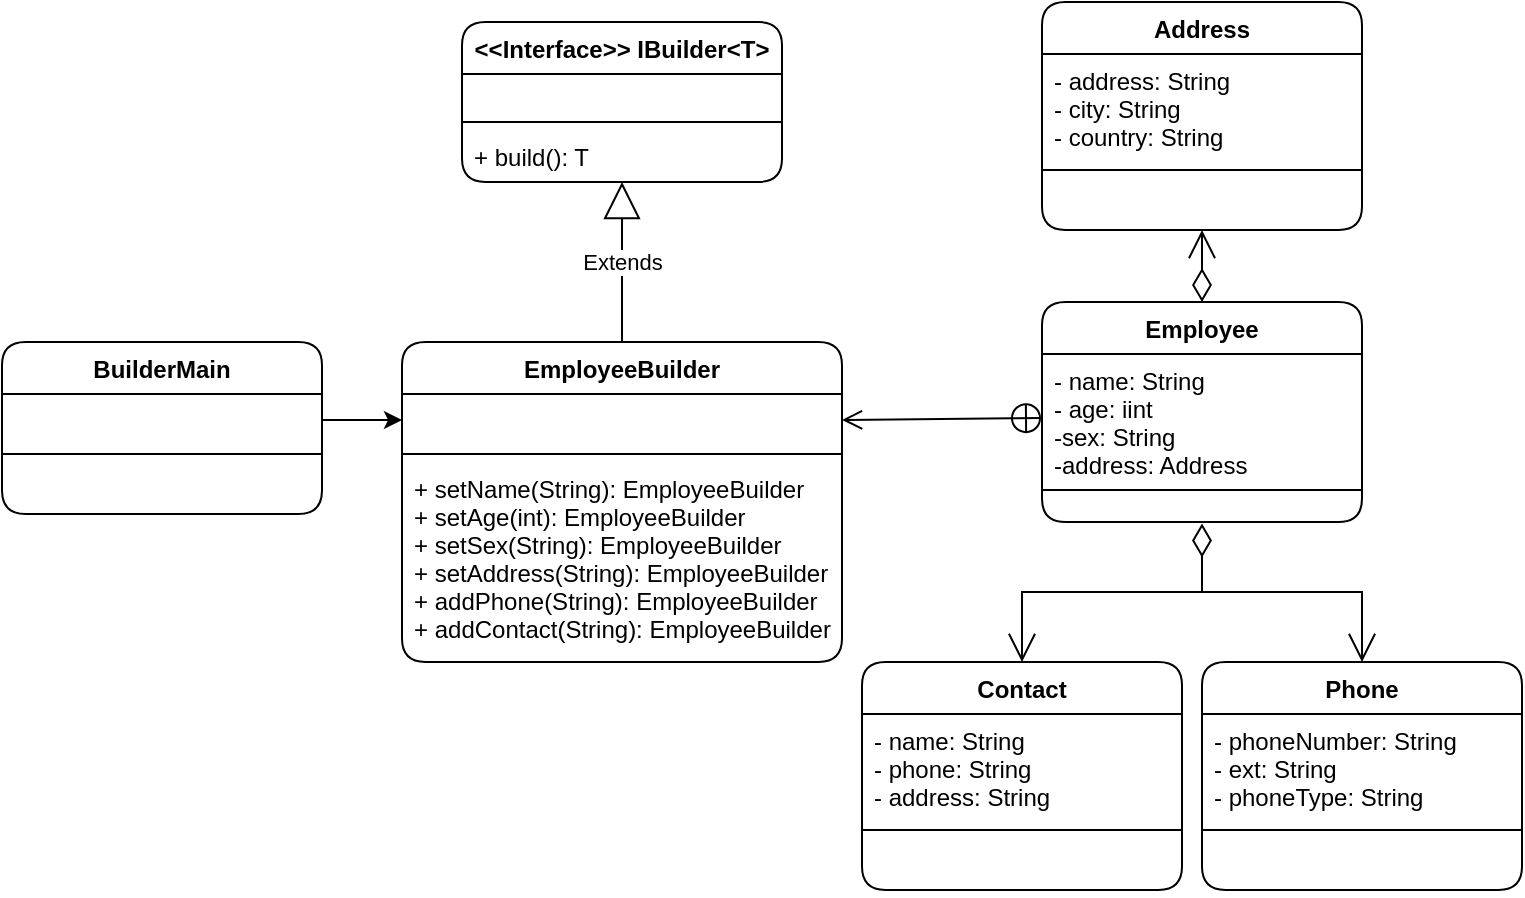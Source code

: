 <mxfile version="20.5.2"><diagram id="8zTauLHyc2PI2V_QoH9X" name="Página-1"><mxGraphModel dx="1381" dy="764" grid="1" gridSize="10" guides="1" tooltips="1" connect="1" arrows="1" fold="1" page="1" pageScale="1" pageWidth="827" pageHeight="1169" math="0" shadow="0"><root><mxCell id="0"/><mxCell id="1" parent="0"/><mxCell id="E_Po-si41CTZXE4ne17l-1" value="BuilderMain" style="swimlane;fontStyle=1;align=center;verticalAlign=top;childLayout=stackLayout;horizontal=1;startSize=26;horizontalStack=0;resizeParent=1;resizeParentMax=0;resizeLast=0;collapsible=1;marginBottom=0;rounded=1;" parent="1" vertex="1"><mxGeometry x="40" y="280" width="160" height="86" as="geometry"/></mxCell><mxCell id="E_Po-si41CTZXE4ne17l-2" value=" " style="text;strokeColor=none;fillColor=none;align=left;verticalAlign=top;spacingLeft=4;spacingRight=4;overflow=hidden;rotatable=0;points=[[0,0.5],[1,0.5]];portConstraint=eastwest;" parent="E_Po-si41CTZXE4ne17l-1" vertex="1"><mxGeometry y="26" width="160" height="26" as="geometry"/></mxCell><mxCell id="E_Po-si41CTZXE4ne17l-3" value="" style="line;strokeWidth=1;fillColor=none;align=left;verticalAlign=middle;spacingTop=-1;spacingLeft=3;spacingRight=3;rotatable=0;labelPosition=right;points=[];portConstraint=eastwest;strokeColor=inherit;" parent="E_Po-si41CTZXE4ne17l-1" vertex="1"><mxGeometry y="52" width="160" height="8" as="geometry"/></mxCell><mxCell id="E_Po-si41CTZXE4ne17l-4" value=" " style="text;strokeColor=none;fillColor=none;align=left;verticalAlign=top;spacingLeft=4;spacingRight=4;overflow=hidden;rotatable=0;points=[[0,0.5],[1,0.5]];portConstraint=eastwest;" parent="E_Po-si41CTZXE4ne17l-1" vertex="1"><mxGeometry y="60" width="160" height="26" as="geometry"/></mxCell><mxCell id="E_Po-si41CTZXE4ne17l-5" value="EmployeeBuilder" style="swimlane;fontStyle=1;align=center;verticalAlign=top;childLayout=stackLayout;horizontal=1;startSize=26;horizontalStack=0;resizeParent=1;resizeParentMax=0;resizeLast=0;collapsible=1;marginBottom=0;rounded=1;" parent="1" vertex="1"><mxGeometry x="240" y="280" width="220" height="160" as="geometry"/></mxCell><mxCell id="E_Po-si41CTZXE4ne17l-6" value=" " style="text;strokeColor=none;fillColor=none;align=left;verticalAlign=top;spacingLeft=4;spacingRight=4;overflow=hidden;rotatable=0;points=[[0,0.5],[1,0.5]];portConstraint=eastwest;rounded=1;" parent="E_Po-si41CTZXE4ne17l-5" vertex="1"><mxGeometry y="26" width="220" height="26" as="geometry"/></mxCell><mxCell id="E_Po-si41CTZXE4ne17l-7" value="" style="line;strokeWidth=1;fillColor=none;align=left;verticalAlign=middle;spacingTop=-1;spacingLeft=3;spacingRight=3;rotatable=0;labelPosition=right;points=[];portConstraint=eastwest;strokeColor=inherit;rounded=1;" parent="E_Po-si41CTZXE4ne17l-5" vertex="1"><mxGeometry y="52" width="220" height="8" as="geometry"/></mxCell><mxCell id="E_Po-si41CTZXE4ne17l-8" value="+ setName(String): EmployeeBuilder&#10;+ setAge(int): EmployeeBuilder&#10;+ setSex(String): EmployeeBuilder&#10;+ setAddress(String): EmployeeBuilder&#10;+ addPhone(String): EmployeeBuilder&#10;+ addContact(String): EmployeeBuilder" style="text;strokeColor=none;fillColor=none;align=left;verticalAlign=top;spacingLeft=4;spacingRight=4;overflow=hidden;rotatable=0;points=[[0,0.5],[1,0.5]];portConstraint=eastwest;rounded=1;" parent="E_Po-si41CTZXE4ne17l-5" vertex="1"><mxGeometry y="60" width="220" height="100" as="geometry"/></mxCell><mxCell id="E_Po-si41CTZXE4ne17l-9" value="Employee" style="swimlane;fontStyle=1;align=center;verticalAlign=top;childLayout=stackLayout;horizontal=1;startSize=26;horizontalStack=0;resizeParent=1;resizeParentMax=0;resizeLast=0;collapsible=1;marginBottom=0;rounded=1;" parent="1" vertex="1"><mxGeometry x="560" y="260" width="160" height="110" as="geometry"/></mxCell><mxCell id="E_Po-si41CTZXE4ne17l-10" value="- name: String&#10;- age: iint&#10;-sex: String&#10;-address: Address" style="text;strokeColor=none;fillColor=none;align=left;verticalAlign=top;spacingLeft=4;spacingRight=4;overflow=hidden;rotatable=0;points=[[0,0.5],[1,0.5]];portConstraint=eastwest;rounded=1;" parent="E_Po-si41CTZXE4ne17l-9" vertex="1"><mxGeometry y="26" width="160" height="64" as="geometry"/></mxCell><mxCell id="E_Po-si41CTZXE4ne17l-11" value="" style="line;strokeWidth=1;fillColor=none;align=left;verticalAlign=middle;spacingTop=-1;spacingLeft=3;spacingRight=3;rotatable=0;labelPosition=right;points=[];portConstraint=eastwest;strokeColor=inherit;rounded=1;" parent="E_Po-si41CTZXE4ne17l-9" vertex="1"><mxGeometry y="90" width="160" height="8" as="geometry"/></mxCell><mxCell id="E_Po-si41CTZXE4ne17l-12" value=" " style="text;strokeColor=none;fillColor=none;align=left;verticalAlign=top;spacingLeft=4;spacingRight=4;overflow=hidden;rotatable=0;points=[[0,0.5],[1,0.5]];portConstraint=eastwest;rounded=1;" parent="E_Po-si41CTZXE4ne17l-9" vertex="1"><mxGeometry y="98" width="160" height="12" as="geometry"/></mxCell><mxCell id="E_Po-si41CTZXE4ne17l-13" value="Contact" style="swimlane;fontStyle=1;align=center;verticalAlign=top;childLayout=stackLayout;horizontal=1;startSize=26;horizontalStack=0;resizeParent=1;resizeParentMax=0;resizeLast=0;collapsible=1;marginBottom=0;rounded=1;" parent="1" vertex="1"><mxGeometry x="470" y="440" width="160" height="114" as="geometry"/></mxCell><mxCell id="E_Po-si41CTZXE4ne17l-14" value="- name: String&#10;- phone: String&#10;- address: String" style="text;strokeColor=none;fillColor=none;align=left;verticalAlign=top;spacingLeft=4;spacingRight=4;overflow=hidden;rotatable=0;points=[[0,0.5],[1,0.5]];portConstraint=eastwest;rounded=1;" parent="E_Po-si41CTZXE4ne17l-13" vertex="1"><mxGeometry y="26" width="160" height="54" as="geometry"/></mxCell><mxCell id="E_Po-si41CTZXE4ne17l-15" value="" style="line;strokeWidth=1;fillColor=none;align=left;verticalAlign=middle;spacingTop=-1;spacingLeft=3;spacingRight=3;rotatable=0;labelPosition=right;points=[];portConstraint=eastwest;strokeColor=inherit;rounded=1;" parent="E_Po-si41CTZXE4ne17l-13" vertex="1"><mxGeometry y="80" width="160" height="8" as="geometry"/></mxCell><mxCell id="E_Po-si41CTZXE4ne17l-16" value=" " style="text;strokeColor=none;fillColor=none;align=left;verticalAlign=top;spacingLeft=4;spacingRight=4;overflow=hidden;rotatable=0;points=[[0,0.5],[1,0.5]];portConstraint=eastwest;rounded=1;" parent="E_Po-si41CTZXE4ne17l-13" vertex="1"><mxGeometry y="88" width="160" height="26" as="geometry"/></mxCell><mxCell id="E_Po-si41CTZXE4ne17l-17" value="Phone" style="swimlane;fontStyle=1;align=center;verticalAlign=top;childLayout=stackLayout;horizontal=1;startSize=26;horizontalStack=0;resizeParent=1;resizeParentMax=0;resizeLast=0;collapsible=1;marginBottom=0;rounded=1;" parent="1" vertex="1"><mxGeometry x="640" y="440" width="160" height="114" as="geometry"/></mxCell><mxCell id="E_Po-si41CTZXE4ne17l-18" value="- phoneNumber: String&#10;- ext: String&#10;- phoneType: String" style="text;strokeColor=none;fillColor=none;align=left;verticalAlign=top;spacingLeft=4;spacingRight=4;overflow=hidden;rotatable=0;points=[[0,0.5],[1,0.5]];portConstraint=eastwest;rounded=1;" parent="E_Po-si41CTZXE4ne17l-17" vertex="1"><mxGeometry y="26" width="160" height="54" as="geometry"/></mxCell><mxCell id="E_Po-si41CTZXE4ne17l-19" value="" style="line;strokeWidth=1;fillColor=none;align=left;verticalAlign=middle;spacingTop=-1;spacingLeft=3;spacingRight=3;rotatable=0;labelPosition=right;points=[];portConstraint=eastwest;strokeColor=inherit;rounded=1;" parent="E_Po-si41CTZXE4ne17l-17" vertex="1"><mxGeometry y="80" width="160" height="8" as="geometry"/></mxCell><mxCell id="E_Po-si41CTZXE4ne17l-20" value=" " style="text;strokeColor=none;fillColor=none;align=left;verticalAlign=top;spacingLeft=4;spacingRight=4;overflow=hidden;rotatable=0;points=[[0,0.5],[1,0.5]];portConstraint=eastwest;rounded=1;" parent="E_Po-si41CTZXE4ne17l-17" vertex="1"><mxGeometry y="88" width="160" height="26" as="geometry"/></mxCell><mxCell id="E_Po-si41CTZXE4ne17l-21" value="Address" style="swimlane;fontStyle=1;align=center;verticalAlign=top;childLayout=stackLayout;horizontal=1;startSize=26;horizontalStack=0;resizeParent=1;resizeParentMax=0;resizeLast=0;collapsible=1;marginBottom=0;rounded=1;" parent="1" vertex="1"><mxGeometry x="560" y="110" width="160" height="114" as="geometry"/></mxCell><mxCell id="E_Po-si41CTZXE4ne17l-22" value="- address: String&#10;- city: String&#10;- country: String" style="text;strokeColor=none;fillColor=none;align=left;verticalAlign=top;spacingLeft=4;spacingRight=4;overflow=hidden;rotatable=0;points=[[0,0.5],[1,0.5]];portConstraint=eastwest;rounded=1;" parent="E_Po-si41CTZXE4ne17l-21" vertex="1"><mxGeometry y="26" width="160" height="54" as="geometry"/></mxCell><mxCell id="E_Po-si41CTZXE4ne17l-23" value="" style="line;strokeWidth=1;fillColor=none;align=left;verticalAlign=middle;spacingTop=-1;spacingLeft=3;spacingRight=3;rotatable=0;labelPosition=right;points=[];portConstraint=eastwest;strokeColor=inherit;rounded=1;" parent="E_Po-si41CTZXE4ne17l-21" vertex="1"><mxGeometry y="80" width="160" height="8" as="geometry"/></mxCell><mxCell id="E_Po-si41CTZXE4ne17l-24" value=" " style="text;strokeColor=none;fillColor=none;align=left;verticalAlign=top;spacingLeft=4;spacingRight=4;overflow=hidden;rotatable=0;points=[[0,0.5],[1,0.5]];portConstraint=eastwest;rounded=1;" parent="E_Po-si41CTZXE4ne17l-21" vertex="1"><mxGeometry y="88" width="160" height="26" as="geometry"/></mxCell><mxCell id="E_Po-si41CTZXE4ne17l-25" value="&lt;&lt;Interface&gt;&gt; IBuilder&lt;T&gt;" style="swimlane;fontStyle=1;align=center;verticalAlign=top;childLayout=stackLayout;horizontal=1;startSize=26;horizontalStack=0;resizeParent=1;resizeParentMax=0;resizeLast=0;collapsible=1;marginBottom=0;rounded=1;" parent="1" vertex="1"><mxGeometry x="270" y="120" width="160" height="80" as="geometry"/></mxCell><mxCell id="E_Po-si41CTZXE4ne17l-26" value=" " style="text;strokeColor=none;fillColor=none;align=left;verticalAlign=top;spacingLeft=4;spacingRight=4;overflow=hidden;rotatable=0;points=[[0,0.5],[1,0.5]];portConstraint=eastwest;rounded=1;" parent="E_Po-si41CTZXE4ne17l-25" vertex="1"><mxGeometry y="26" width="160" height="20" as="geometry"/></mxCell><mxCell id="E_Po-si41CTZXE4ne17l-27" value="" style="line;strokeWidth=1;fillColor=none;align=left;verticalAlign=middle;spacingTop=-1;spacingLeft=3;spacingRight=3;rotatable=0;labelPosition=right;points=[];portConstraint=eastwest;strokeColor=inherit;rounded=1;" parent="E_Po-si41CTZXE4ne17l-25" vertex="1"><mxGeometry y="46" width="160" height="8" as="geometry"/></mxCell><mxCell id="E_Po-si41CTZXE4ne17l-28" value="+ build(): T" style="text;strokeColor=none;fillColor=none;align=left;verticalAlign=top;spacingLeft=4;spacingRight=4;overflow=hidden;rotatable=0;points=[[0,0.5],[1,0.5]];portConstraint=eastwest;rounded=1;" parent="E_Po-si41CTZXE4ne17l-25" vertex="1"><mxGeometry y="54" width="160" height="26" as="geometry"/></mxCell><mxCell id="E_Po-si41CTZXE4ne17l-29" value="" style="endArrow=classic;html=1;rounded=0;exitX=1;exitY=0.5;exitDx=0;exitDy=0;entryX=0;entryY=0.5;entryDx=0;entryDy=0;" parent="1" source="E_Po-si41CTZXE4ne17l-2" target="E_Po-si41CTZXE4ne17l-6" edge="1"><mxGeometry width="50" height="50" relative="1" as="geometry"><mxPoint x="190" y="274" as="sourcePoint"/><mxPoint x="230" y="310" as="targetPoint"/></mxGeometry></mxCell><mxCell id="E_Po-si41CTZXE4ne17l-30" value="" style="endArrow=open;startArrow=circlePlus;endFill=0;startFill=0;endSize=8;html=1;rounded=0;exitX=0;exitY=0.5;exitDx=0;exitDy=0;entryX=1;entryY=0.5;entryDx=0;entryDy=0;" parent="1" source="E_Po-si41CTZXE4ne17l-10" target="E_Po-si41CTZXE4ne17l-6" edge="1"><mxGeometry width="160" relative="1" as="geometry"><mxPoint x="550" y="410" as="sourcePoint"/><mxPoint x="500" y="410" as="targetPoint"/></mxGeometry></mxCell><mxCell id="E_Po-si41CTZXE4ne17l-31" value="" style="endArrow=open;html=1;endSize=12;startArrow=diamondThin;startSize=14;startFill=0;edgeStyle=orthogonalEdgeStyle;align=left;verticalAlign=bottom;rounded=0;exitX=0.5;exitY=1.067;exitDx=0;exitDy=0;exitPerimeter=0;entryX=0.5;entryY=0;entryDx=0;entryDy=0;sketch=0;shadow=0;" parent="1" source="E_Po-si41CTZXE4ne17l-12" target="E_Po-si41CTZXE4ne17l-13" edge="1"><mxGeometry x="-1" y="3" relative="1" as="geometry"><mxPoint x="530" y="400" as="sourcePoint"/><mxPoint x="690" y="400" as="targetPoint"/></mxGeometry></mxCell><mxCell id="E_Po-si41CTZXE4ne17l-34" value="" style="endArrow=open;endFill=1;endSize=12;html=1;rounded=0;shadow=0;sketch=0;entryX=0.5;entryY=0;entryDx=0;entryDy=0;" parent="1" target="E_Po-si41CTZXE4ne17l-17" edge="1"><mxGeometry width="160" relative="1" as="geometry"><mxPoint x="640" y="405" as="sourcePoint"/><mxPoint x="720" y="430" as="targetPoint"/><Array as="points"><mxPoint x="720" y="405"/></Array></mxGeometry></mxCell><mxCell id="E_Po-si41CTZXE4ne17l-35" value="" style="endArrow=open;html=1;endSize=12;startArrow=diamondThin;startSize=14;startFill=0;edgeStyle=orthogonalEdgeStyle;align=left;verticalAlign=bottom;rounded=0;shadow=0;sketch=0;exitX=0.5;exitY=0;exitDx=0;exitDy=0;entryX=0.5;entryY=1;entryDx=0;entryDy=0;" parent="1" source="E_Po-si41CTZXE4ne17l-9" target="E_Po-si41CTZXE4ne17l-21" edge="1"><mxGeometry x="-0.333" relative="1" as="geometry"><mxPoint x="414" y="240" as="sourcePoint"/><mxPoint x="640" y="230" as="targetPoint"/><mxPoint as="offset"/></mxGeometry></mxCell><mxCell id="E_Po-si41CTZXE4ne17l-36" value="Extends" style="endArrow=block;endSize=16;endFill=0;html=1;rounded=0;shadow=0;sketch=0;exitX=0.5;exitY=0;exitDx=0;exitDy=0;entryX=0.5;entryY=1;entryDx=0;entryDy=0;" parent="1" source="E_Po-si41CTZXE4ne17l-5" target="E_Po-si41CTZXE4ne17l-25" edge="1"><mxGeometry width="160" relative="1" as="geometry"><mxPoint x="290" y="250" as="sourcePoint"/><mxPoint x="450" y="250" as="targetPoint"/></mxGeometry></mxCell></root></mxGraphModel></diagram></mxfile>